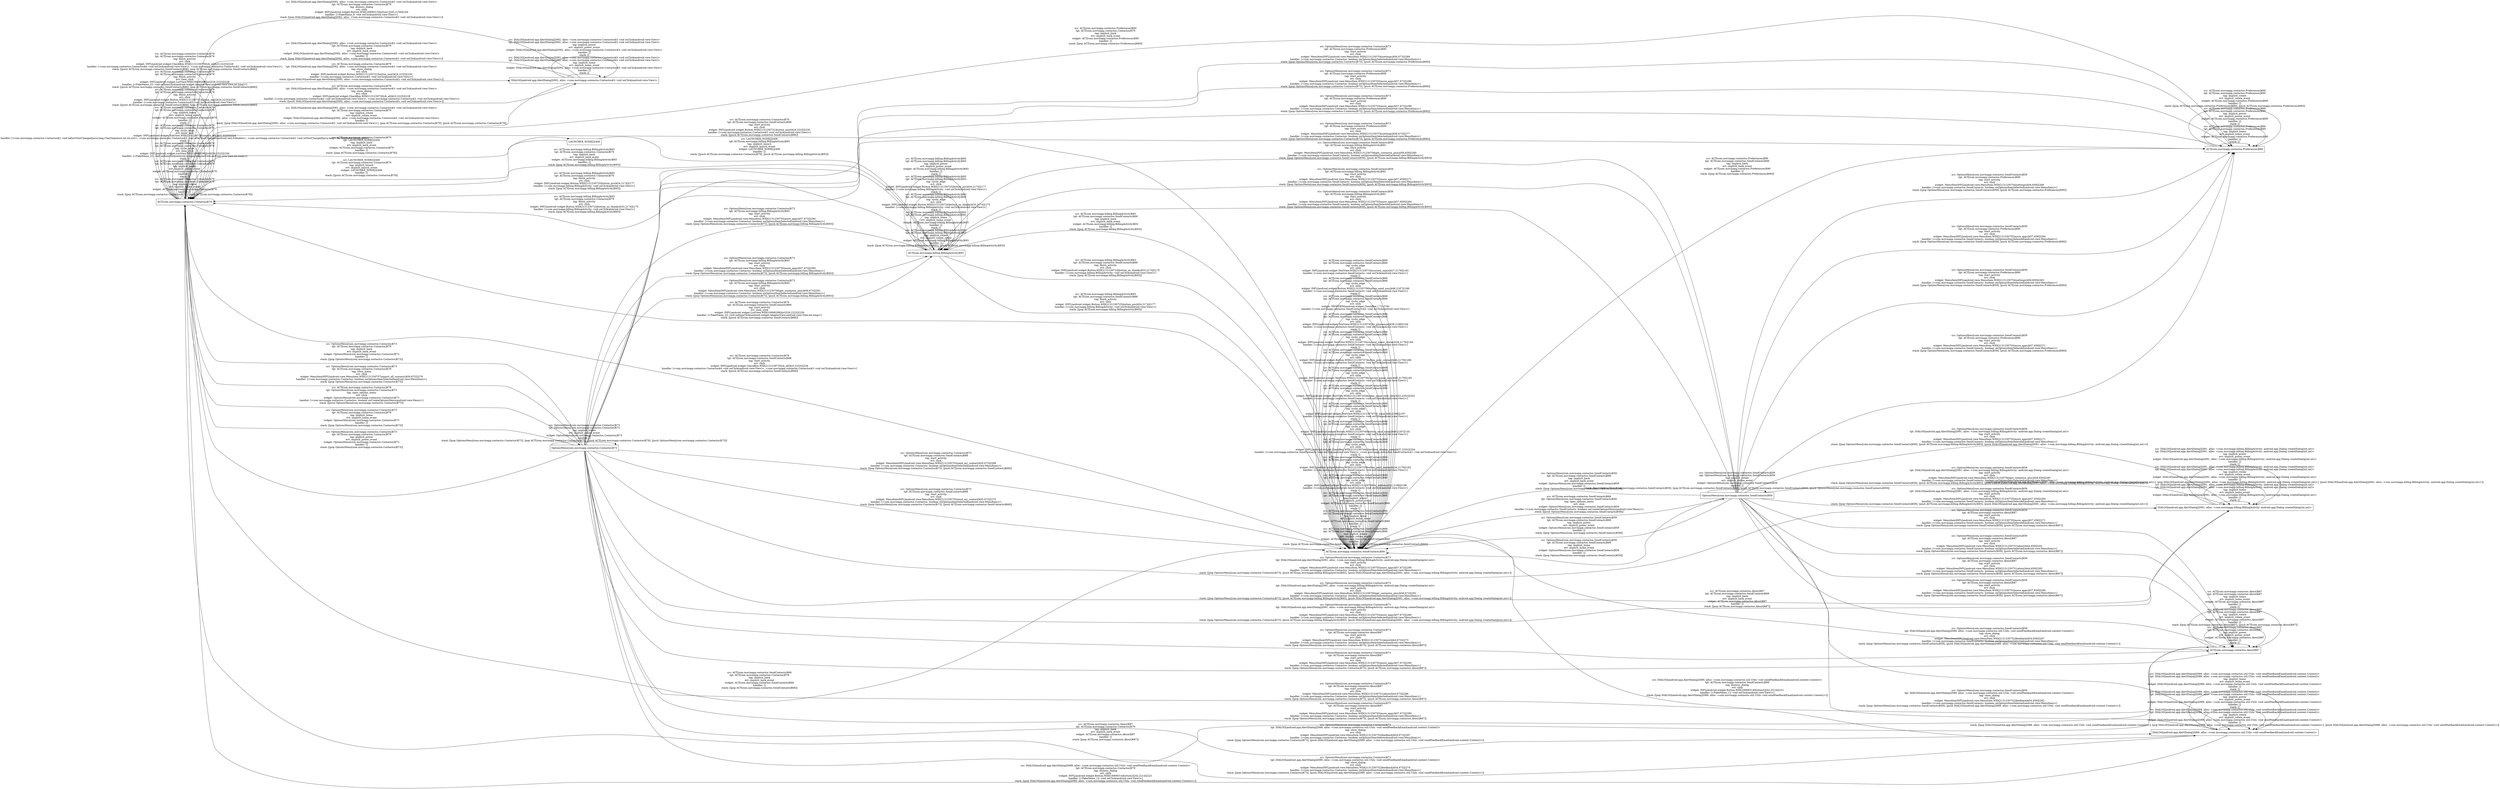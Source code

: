 digraph G {
 rankdir=LR;
 node[shape=box];
 n2 [label="ACT[com.movinapp.contactos.Contactos]679"];
 n4 [label="ACT[com.movinapp.contactos.Preferences]690"];
 n6 [label="DIALOG[android.app.AlertDialog]2092, alloc: <com.movinapp.contactos.Contactos$3: void onClick(android.view.View)>"];
 n7 [label="DIALOG[android.app.AlertDialog]2091, alloc: <com.movinapp.billing.BillingActivity: android.app.Dialog createDialog(int,int)>"];
 n11 [label="LAUNCHER_NODE[]2406"];
 n3 [label="ACT[com.movinapp.contactos.About]687"];
 n9 [label="OptionsMenu[com.movinapp.contactos.SendContacts]659"];
 n10 [label="OptionsMenu[com.movinapp.contactos.Contactos]673"];
 n8 [label="DIALOG[android.app.AlertDialog]2089, alloc: <com.movinapp.contactos.util.Utils: void sendFeedbackEmail(android.content.Context)>"];
 n1 [label="ACT[com.movinapp.contactos.SendContacts]666"];
 n5 [label="ACT[com.movinapp.billing.BillingActivity]693"];
 n2 -> n2 [label="src: ACT[com.movinapp.contactos.Contactos]679\ntgt: ACT[com.movinapp.contactos.Contactos]679\ntag: implicit_rotate\nevt: implicit_rotate_event\nwidget: ACT[com.movinapp.contactos.Contactos]679\nhandler: []\nstack: [[pop ACT[com.movinapp.contactos.Contactos]679], [push ACT[com.movinapp.contactos.Contactos]679]]\n"];
 n2 -> n1 [label="src: ACT[com.movinapp.contactos.Contactos]679\ntgt: ACT[com.movinapp.contactos.SendContacts]666\ntag: start_activity\nevt: click\nwidget: INFL[android.widget.Button,WID[2131230731|button_next]424,2225]2230\nhandler: [<com.movinapp.contactos.Contactos$3: void onClick(android.view.View)>]\nstack: [[push ACT[com.movinapp.contactos.SendContacts]666]]\n"];
 n2 -> n1 [label="src: ACT[com.movinapp.contactos.Contactos]679\ntgt: ACT[com.movinapp.contactos.SendContacts]666\ntag: start_activity\nevt: item_click\nwidget: INFL[android.widget.ListView,WID[16908298|list]226,2223]2226\nhandler: [<FakeName_22: void onItemClick(android.widget.AdapterView,android.view.View,int,long)>]\nstack: [[push ACT[com.movinapp.contactos.SendContacts]666]]\n"];
 n2 -> n1 [label="src: ACT[com.movinapp.contactos.Contactos]679\ntgt: ACT[com.movinapp.contactos.SendContacts]666\ntag: start_activity\nevt: click\nwidget: INFL[android.widget.CheckBox,WID[2131230730|cb_all]423,2225]2228\nhandler: [<com.movinapp.contactos.Contactos$4: void onClick(android.view.View)>, <com.movinapp.contactos.Contactos$3: void onClick(android.view.View)>]\nstack: [[push ACT[com.movinapp.contactos.SendContacts]666]]\n"];
 n2 -> n11 [label="src: ACT[com.movinapp.contactos.Contactos]679\ntgt: LAUNCHER_NODE[]2406\ntag: implicit_back\nevt: implicit_back_event\nwidget: ACT[com.movinapp.contactos.Contactos]679\nhandler: []\nstack: [[pop ACT[com.movinapp.contactos.Contactos]679]]\n"];
 n2 -> n6 [label="src: ACT[com.movinapp.contactos.Contactos]679\ntgt: DIALOG[android.app.AlertDialog]2092, alloc: <com.movinapp.contactos.Contactos$3: void onClick(android.view.View)>\ntag: show_dialog\nevt: click\nwidget: INFL[android.widget.Button,WID[2131230731|button_next]424,2225]2230\nhandler: [<com.movinapp.contactos.Contactos$3: void onClick(android.view.View)>]\nstack: [[push DIALOG[android.app.AlertDialog]2092, alloc: <com.movinapp.contactos.Contactos$3: void onClick(android.view.View)>]]\n"];
 n2 -> n6 [label="src: ACT[com.movinapp.contactos.Contactos]679\ntgt: DIALOG[android.app.AlertDialog]2092, alloc: <com.movinapp.contactos.Contactos$3: void onClick(android.view.View)>\ntag: show_dialog\nevt: click\nwidget: INFL[android.widget.CheckBox,WID[2131230730|cb_all]423,2225]2228\nhandler: [<com.movinapp.contactos.Contactos$4: void onClick(android.view.View)>, <com.movinapp.contactos.Contactos$3: void onClick(android.view.View)>]\nstack: [[push DIALOG[android.app.AlertDialog]2092, alloc: <com.movinapp.contactos.Contactos$3: void onClick(android.view.View)>]]\n"];
 n2 -> n2 [label="src: ACT[com.movinapp.contactos.Contactos]679\ntgt: ACT[com.movinapp.contactos.Contactos]679\ntag: implicit_power\nevt: implicit_power_event\nwidget: ACT[com.movinapp.contactos.Contactos]679\nhandler: []\nstack: []\n"];
 n2 -> n10 [label="src: ACT[com.movinapp.contactos.Contactos]679\ntgt: OptionsMenu[com.movinapp.contactos.Contactos]673\ntag: open_options_menu\nevt: click\nwidget: OptionsMenu[com.movinapp.contactos.Contactos]673\nhandler: [<com.movinapp.contactos.Contactos: boolean onCreateOptionsMenu(android.view.Menu)>]\nstack: [[push OptionsMenu[com.movinapp.contactos.Contactos]673]]\n"];
 n2 -> n2 [label="src: ACT[com.movinapp.contactos.Contactos]679\ntgt: ACT[com.movinapp.contactos.Contactos]679\ntag: cyclic_edge\nevt: item_click\nwidget: INFL[android.widget.ListView,WID[16908298|list]226,2223]2226\nhandler: [<FakeName_22: void onItemClick(android.widget.AdapterView,android.view.View,int,long)>]\nstack: []\n"];
 n2 -> n2 [label="src: ACT[com.movinapp.contactos.Contactos]679\ntgt: ACT[com.movinapp.contactos.Contactos]679\ntag: cyclic_edge\nevt: enter_text\nwidget: INFL[android.widget.EditText,WID[2131230728|search_box]421,2223]2224\nhandler: [<com.movinapp.contactos.Contactos$2: void beforeTextChanged(java.lang.CharSequence,int,int,int)>, <com.movinapp.contactos.Contactos$2: void afterTextChanged(android.text.Editable)>, <com.movinapp.contactos.Contactos$2: void onTextChanged(java.lang.CharSequence,int,int,int)>]\nstack: []\n"];
 n2 -> n2 [label="src: ACT[com.movinapp.contactos.Contactos]679\ntgt: ACT[com.movinapp.contactos.Contactos]679\ntag: implicit_home\nevt: implicit_home_event\nwidget: ACT[com.movinapp.contactos.Contactos]679\nhandler: []\nstack: []\n"];
 n2 -> n2 [label="src: ACT[com.movinapp.contactos.Contactos]679\ntgt: ACT[com.movinapp.contactos.Contactos]679\ntag: finish_activity\nevt: click\nwidget: INFL[android.widget.Button,WID[2131230731|button_next]424,2225]2230\nhandler: [<com.movinapp.contactos.Contactos$3: void onClick(android.view.View)>]\nstack: [[push ACT[com.movinapp.contactos.SendContacts]666], [pop ACT[com.movinapp.contactos.SendContacts]666]]\n"];
 n2 -> n2 [label="src: ACT[com.movinapp.contactos.Contactos]679\ntgt: ACT[com.movinapp.contactos.Contactos]679\ntag: finish_activity\nevt: item_click\nwidget: INFL[android.widget.ListView,WID[16908298|list]226,2223]2226\nhandler: [<FakeName_22: void onItemClick(android.widget.AdapterView,android.view.View,int,long)>]\nstack: [[push ACT[com.movinapp.contactos.SendContacts]666], [pop ACT[com.movinapp.contactos.SendContacts]666]]\n"];
 n2 -> n2 [label="src: ACT[com.movinapp.contactos.Contactos]679\ntgt: ACT[com.movinapp.contactos.Contactos]679\ntag: finish_activity\nevt: click\nwidget: INFL[android.widget.CheckBox,WID[2131230730|cb_all]423,2225]2228\nhandler: [<com.movinapp.contactos.Contactos$4: void onClick(android.view.View)>, <com.movinapp.contactos.Contactos$3: void onClick(android.view.View)>]\nstack: [[push ACT[com.movinapp.contactos.SendContacts]666], [pop ACT[com.movinapp.contactos.SendContacts]666]]\n"];
 n4 -> n4 [label="src: ACT[com.movinapp.contactos.Preferences]690\ntgt: ACT[com.movinapp.contactos.Preferences]690\ntag: implicit_home\nevt: implicit_home_event\nwidget: ACT[com.movinapp.contactos.Preferences]690\nhandler: []\nstack: []\n"];
 n4 -> n1 [label="src: ACT[com.movinapp.contactos.Preferences]690\ntgt: ACT[com.movinapp.contactos.SendContacts]666\ntag: implicit_back\nevt: implicit_back_event\nwidget: ACT[com.movinapp.contactos.Preferences]690\nhandler: []\nstack: [[pop ACT[com.movinapp.contactos.Preferences]690]]\n"];
 n4 -> n2 [label="src: ACT[com.movinapp.contactos.Preferences]690\ntgt: ACT[com.movinapp.contactos.Contactos]679\ntag: implicit_back\nevt: implicit_back_event\nwidget: ACT[com.movinapp.contactos.Preferences]690\nhandler: []\nstack: [[pop ACT[com.movinapp.contactos.Preferences]690]]\n"];
 n4 -> n4 [label="src: ACT[com.movinapp.contactos.Preferences]690\ntgt: ACT[com.movinapp.contactos.Preferences]690\ntag: implicit_power\nevt: implicit_power_event\nwidget: ACT[com.movinapp.contactos.Preferences]690\nhandler: []\nstack: []\n"];
 n4 -> n4 [label="src: ACT[com.movinapp.contactos.Preferences]690\ntgt: ACT[com.movinapp.contactos.Preferences]690\ntag: implicit_rotate\nevt: implicit_rotate_event\nwidget: ACT[com.movinapp.contactos.Preferences]690\nhandler: []\nstack: [[pop ACT[com.movinapp.contactos.Preferences]690], [push ACT[com.movinapp.contactos.Preferences]690]]\n"];
 n6 -> n6 [label="src: DIALOG[android.app.AlertDialog]2092, alloc: <com.movinapp.contactos.Contactos$3: void onClick(android.view.View)>\ntgt: DIALOG[android.app.AlertDialog]2092, alloc: <com.movinapp.contactos.Contactos$3: void onClick(android.view.View)>\ntag: implicit_home\nevt: implicit_home_event\nwidget: DIALOG[android.app.AlertDialog]2092, alloc: <com.movinapp.contactos.Contactos$3: void onClick(android.view.View)>\nhandler: []\nstack: []\n"];
 n6 -> n6 [label="src: DIALOG[android.app.AlertDialog]2092, alloc: <com.movinapp.contactos.Contactos$3: void onClick(android.view.View)>\ntgt: DIALOG[android.app.AlertDialog]2092, alloc: <com.movinapp.contactos.Contactos$3: void onClick(android.view.View)>\ntag: implicit_power\nevt: implicit_power_event\nwidget: DIALOG[android.app.AlertDialog]2092, alloc: <com.movinapp.contactos.Contactos$3: void onClick(android.view.View)>\nhandler: []\nstack: []\n"];
 n6 -> n2 [label="src: DIALOG[android.app.AlertDialog]2092, alloc: <com.movinapp.contactos.Contactos$3: void onClick(android.view.View)>\ntgt: ACT[com.movinapp.contactos.Contactos]679\ntag: implicit_rotate\nevt: implicit_rotate_event\nwidget: DIALOG[android.app.AlertDialog]2092, alloc: <com.movinapp.contactos.Contactos$3: void onClick(android.view.View)>\nhandler: []\nstack: [[pop DIALOG[android.app.AlertDialog]2092, alloc: <com.movinapp.contactos.Contactos$3: void onClick(android.view.View)>], [pop ACT[com.movinapp.contactos.Contactos]679], [push ACT[com.movinapp.contactos.Contactos]679]]\n"];
 n6 -> n2 [label="src: DIALOG[android.app.AlertDialog]2092, alloc: <com.movinapp.contactos.Contactos$3: void onClick(android.view.View)>\ntgt: ACT[com.movinapp.contactos.Contactos]679\ntag: dismiss_dialog\nevt: click\nwidget: INFL[android.widget.Button,WID[16908313|button1]245,2159]2164\nhandler: [<FakeName_8: void onClick(android.view.View)>]\nstack: [[pop DIALOG[android.app.AlertDialog]2092, alloc: <com.movinapp.contactos.Contactos$3: void onClick(android.view.View)>]]\n"];
 n6 -> n2 [label="src: DIALOG[android.app.AlertDialog]2092, alloc: <com.movinapp.contactos.Contactos$3: void onClick(android.view.View)>\ntgt: ACT[com.movinapp.contactos.Contactos]679\ntag: implicit_back\nevt: implicit_back_event\nwidget: DIALOG[android.app.AlertDialog]2092, alloc: <com.movinapp.contactos.Contactos$3: void onClick(android.view.View)>\nhandler: []\nstack: [[pop DIALOG[android.app.AlertDialog]2092, alloc: <com.movinapp.contactos.Contactos$3: void onClick(android.view.View)>]]\n"];
 n7 -> n7 [label="src: DIALOG[android.app.AlertDialog]2091, alloc: <com.movinapp.billing.BillingActivity: android.app.Dialog createDialog(int,int)>\ntgt: DIALOG[android.app.AlertDialog]2091, alloc: <com.movinapp.billing.BillingActivity: android.app.Dialog createDialog(int,int)>\ntag: implicit_home\nevt: implicit_home_event\nwidget: DIALOG[android.app.AlertDialog]2091, alloc: <com.movinapp.billing.BillingActivity: android.app.Dialog createDialog(int,int)>\nhandler: []\nstack: []\n"];
 n7 -> n7 [label="src: DIALOG[android.app.AlertDialog]2091, alloc: <com.movinapp.billing.BillingActivity: android.app.Dialog createDialog(int,int)>\ntgt: DIALOG[android.app.AlertDialog]2091, alloc: <com.movinapp.billing.BillingActivity: android.app.Dialog createDialog(int,int)>\ntag: implicit_rotate\nevt: implicit_rotate_event\nwidget: DIALOG[android.app.AlertDialog]2091, alloc: <com.movinapp.billing.BillingActivity: android.app.Dialog createDialog(int,int)>\nhandler: []\nstack: [[pop DIALOG[android.app.AlertDialog]2091, alloc: <com.movinapp.billing.BillingActivity: android.app.Dialog createDialog(int,int)>], [pop DIALOG[android.app.AlertDialog]2091, alloc: <com.movinapp.billing.BillingActivity: android.app.Dialog createDialog(int,int)>], [push DIALOG[android.app.AlertDialog]2091, alloc: <com.movinapp.billing.BillingActivity: android.app.Dialog createDialog(int,int)>]]\n"];
 n7 -> n7 [label="src: DIALOG[android.app.AlertDialog]2091, alloc: <com.movinapp.billing.BillingActivity: android.app.Dialog createDialog(int,int)>\ntgt: DIALOG[android.app.AlertDialog]2091, alloc: <com.movinapp.billing.BillingActivity: android.app.Dialog createDialog(int,int)>\ntag: implicit_power\nevt: implicit_power_event\nwidget: DIALOG[android.app.AlertDialog]2091, alloc: <com.movinapp.billing.BillingActivity: android.app.Dialog createDialog(int,int)>\nhandler: []\nstack: []\n"];
 n11 -> n2 [label="src: LAUNCHER_NODE[]2406\ntgt: ACT[com.movinapp.contactos.Contactos]679\ntag: implicit_launch\nevt: implicit_launch_event\nwidget: LAUNCHER_NODE[]2406\nhandler: []\nstack: [[push ACT[com.movinapp.contactos.Contactos]679]]\n"];
 n11 -> n5 [label="src: LAUNCHER_NODE[]2406\ntgt: ACT[com.movinapp.billing.BillingActivity]693\ntag: implicit_launch\nevt: implicit_launch_event\nwidget: LAUNCHER_NODE[]2406\nhandler: []\nstack: [[push ACT[com.movinapp.contactos.Contactos]679], [push ACT[com.movinapp.billing.BillingActivity]693]]\n"];
 n3 -> n3 [label="src: ACT[com.movinapp.contactos.About]687\ntgt: ACT[com.movinapp.contactos.About]687\ntag: implicit_power\nevt: implicit_power_event\nwidget: ACT[com.movinapp.contactos.About]687\nhandler: []\nstack: []\n"];
 n3 -> n3 [label="src: ACT[com.movinapp.contactos.About]687\ntgt: ACT[com.movinapp.contactos.About]687\ntag: implicit_rotate\nevt: implicit_rotate_event\nwidget: ACT[com.movinapp.contactos.About]687\nhandler: []\nstack: [[pop ACT[com.movinapp.contactos.About]687], [push ACT[com.movinapp.contactos.About]687]]\n"];
 n3 -> n1 [label="src: ACT[com.movinapp.contactos.About]687\ntgt: ACT[com.movinapp.contactos.SendContacts]666\ntag: implicit_back\nevt: implicit_back_event\nwidget: ACT[com.movinapp.contactos.About]687\nhandler: []\nstack: [[pop ACT[com.movinapp.contactos.About]687]]\n"];
 n3 -> n2 [label="src: ACT[com.movinapp.contactos.About]687\ntgt: ACT[com.movinapp.contactos.Contactos]679\ntag: implicit_back\nevt: implicit_back_event\nwidget: ACT[com.movinapp.contactos.About]687\nhandler: []\nstack: [[pop ACT[com.movinapp.contactos.About]687]]\n"];
 n3 -> n3 [label="src: ACT[com.movinapp.contactos.About]687\ntgt: ACT[com.movinapp.contactos.About]687\ntag: implicit_home\nevt: implicit_home_event\nwidget: ACT[com.movinapp.contactos.About]687\nhandler: []\nstack: []\n"];
 n9 -> n1 [label="src: OptionsMenu[com.movinapp.contactos.SendContacts]659\ntgt: ACT[com.movinapp.contactos.SendContacts]666\ntag: implicit_power\nevt: implicit_power_event\nwidget: OptionsMenu[com.movinapp.contactos.SendContacts]659\nhandler: []\nstack: [[pop OptionsMenu[com.movinapp.contactos.SendContacts]659]]\n"];
 n9 -> n3 [label="src: OptionsMenu[com.movinapp.contactos.SendContacts]659\ntgt: ACT[com.movinapp.contactos.About]687\ntag: start_activity\nevt: click\nwidget: MenuItemINFL[android.view.MenuItem,WID[2131230751|about]444,659]2281\nhandler: [<com.movinapp.contactos.SendContacts: boolean onOptionsItemSelected(android.view.MenuItem)>]\nstack: [[pop OptionsMenu[com.movinapp.contactos.SendContacts]659], [push ACT[com.movinapp.contactos.About]687]]\n"];
 n9 -> n3 [label="src: OptionsMenu[com.movinapp.contactos.SendContacts]659\ntgt: ACT[com.movinapp.contactos.About]687\ntag: start_activity\nevt: click\nwidget: MenuItemINFL[android.view.MenuItem,WID[2131230751|about]444,659]2265\nhandler: [<com.movinapp.contactos.SendContacts: boolean onOptionsItemSelected(android.view.MenuItem)>]\nstack: [[pop OptionsMenu[com.movinapp.contactos.SendContacts]659], [push ACT[com.movinapp.contactos.About]687]]\n"];
 n9 -> n3 [label="src: OptionsMenu[com.movinapp.contactos.SendContacts]659\ntgt: ACT[com.movinapp.contactos.About]687\ntag: start_activity\nevt: click\nwidget: MenuItemINFL[android.view.MenuItem,WID[2131230755|more_apps]457,659]2284\nhandler: [<com.movinapp.contactos.SendContacts: boolean onOptionsItemSelected(android.view.MenuItem)>]\nstack: [[pop OptionsMenu[com.movinapp.contactos.SendContacts]659], [push ACT[com.movinapp.contactos.About]687]]\n"];
 n9 -> n3 [label="src: OptionsMenu[com.movinapp.contactos.SendContacts]659\ntgt: ACT[com.movinapp.contactos.About]687\ntag: start_activity\nevt: click\nwidget: MenuItemINFL[android.view.MenuItem,WID[2131230755|more_apps]457,659]2271\nhandler: [<com.movinapp.contactos.SendContacts: boolean onOptionsItemSelected(android.view.MenuItem)>]\nstack: [[pop OptionsMenu[com.movinapp.contactos.SendContacts]659], [push ACT[com.movinapp.contactos.About]687]]\n"];
 n9 -> n1 [label="src: OptionsMenu[com.movinapp.contactos.SendContacts]659\ntgt: ACT[com.movinapp.contactos.SendContacts]666\ntag: implicit_home\nevt: implicit_home_event\nwidget: OptionsMenu[com.movinapp.contactos.SendContacts]659\nhandler: []\nstack: [[pop OptionsMenu[com.movinapp.contactos.SendContacts]659]]\n"];
 n9 -> n5 [label="src: OptionsMenu[com.movinapp.contactos.SendContacts]659\ntgt: ACT[com.movinapp.billing.BillingActivity]693\ntag: start_activity\nevt: click\nwidget: MenuItemINFL[android.view.MenuItem,WID[2131230756|get_contactos_plus]458,659]2285\nhandler: [<com.movinapp.contactos.SendContacts: boolean onOptionsItemSelected(android.view.MenuItem)>]\nstack: [[pop OptionsMenu[com.movinapp.contactos.SendContacts]659], [push ACT[com.movinapp.billing.BillingActivity]693]]\n"];
 n9 -> n5 [label="src: OptionsMenu[com.movinapp.contactos.SendContacts]659\ntgt: ACT[com.movinapp.billing.BillingActivity]693\ntag: start_activity\nevt: click\nwidget: MenuItemINFL[android.view.MenuItem,WID[2131230755|more_apps]457,659]2271\nhandler: [<com.movinapp.contactos.SendContacts: boolean onOptionsItemSelected(android.view.MenuItem)>]\nstack: [[pop OptionsMenu[com.movinapp.contactos.SendContacts]659], [push ACT[com.movinapp.billing.BillingActivity]693]]\n"];
 n9 -> n5 [label="src: OptionsMenu[com.movinapp.contactos.SendContacts]659\ntgt: ACT[com.movinapp.billing.BillingActivity]693\ntag: start_activity\nevt: click\nwidget: MenuItemINFL[android.view.MenuItem,WID[2131230755|more_apps]457,659]2284\nhandler: [<com.movinapp.contactos.SendContacts: boolean onOptionsItemSelected(android.view.MenuItem)>]\nstack: [[pop OptionsMenu[com.movinapp.contactos.SendContacts]659], [push ACT[com.movinapp.billing.BillingActivity]693]]\n"];
 n9 -> n1 [label="src: OptionsMenu[com.movinapp.contactos.SendContacts]659\ntgt: ACT[com.movinapp.contactos.SendContacts]666\ntag: implicit_back\nevt: implicit_back_event\nwidget: OptionsMenu[com.movinapp.contactos.SendContacts]659\nhandler: []\nstack: [[pop OptionsMenu[com.movinapp.contactos.SendContacts]659]]\n"];
 n9 -> n8 [label="src: OptionsMenu[com.movinapp.contactos.SendContacts]659\ntgt: DIALOG[android.app.AlertDialog]2089, alloc: <com.movinapp.contactos.util.Utils: void sendFeedbackEmail(android.content.Context)>\ntag: show_dialog\nevt: click\nwidget: MenuItemINFL[android.view.MenuItem,WID[2131230752|feedback]454,659]2282\nhandler: [<com.movinapp.contactos.SendContacts: boolean onOptionsItemSelected(android.view.MenuItem)>]\nstack: [[pop OptionsMenu[com.movinapp.contactos.SendContacts]659], [push DIALOG[android.app.AlertDialog]2089, alloc: <com.movinapp.contactos.util.Utils: void sendFeedbackEmail(android.content.Context)>]]\n"];
 n9 -> n8 [label="src: OptionsMenu[com.movinapp.contactos.SendContacts]659\ntgt: DIALOG[android.app.AlertDialog]2089, alloc: <com.movinapp.contactos.util.Utils: void sendFeedbackEmail(android.content.Context)>\ntag: show_dialog\nevt: click\nwidget: MenuItemINFL[android.view.MenuItem,WID[2131230752|feedback]454,659]2267\nhandler: [<com.movinapp.contactos.SendContacts: boolean onOptionsItemSelected(android.view.MenuItem)>]\nstack: [[pop OptionsMenu[com.movinapp.contactos.SendContacts]659], [push DIALOG[android.app.AlertDialog]2089, alloc: <com.movinapp.contactos.util.Utils: void sendFeedbackEmail(android.content.Context)>]]\n"];
 n9 -> n7 [label="src: OptionsMenu[com.movinapp.contactos.SendContacts]659\ntgt: DIALOG[android.app.AlertDialog]2091, alloc: <com.movinapp.billing.BillingActivity: android.app.Dialog createDialog(int,int)>\ntag: start_activity\nevt: click\nwidget: MenuItemINFL[android.view.MenuItem,WID[2131230756|get_contactos_plus]458,659]2285\nhandler: [<com.movinapp.contactos.SendContacts: boolean onOptionsItemSelected(android.view.MenuItem)>]\nstack: [[pop OptionsMenu[com.movinapp.contactos.SendContacts]659], [push ACT[com.movinapp.billing.BillingActivity]693], [push DIALOG[android.app.AlertDialog]2091, alloc: <com.movinapp.billing.BillingActivity: android.app.Dialog createDialog(int,int)>]]\n"];
 n9 -> n7 [label="src: OptionsMenu[com.movinapp.contactos.SendContacts]659\ntgt: DIALOG[android.app.AlertDialog]2091, alloc: <com.movinapp.billing.BillingActivity: android.app.Dialog createDialog(int,int)>\ntag: start_activity\nevt: click\nwidget: MenuItemINFL[android.view.MenuItem,WID[2131230755|more_apps]457,659]2284\nhandler: [<com.movinapp.contactos.SendContacts: boolean onOptionsItemSelected(android.view.MenuItem)>]\nstack: [[pop OptionsMenu[com.movinapp.contactos.SendContacts]659], [push ACT[com.movinapp.billing.BillingActivity]693], [push DIALOG[android.app.AlertDialog]2091, alloc: <com.movinapp.billing.BillingActivity: android.app.Dialog createDialog(int,int)>]]\n"];
 n9 -> n7 [label="src: OptionsMenu[com.movinapp.contactos.SendContacts]659\ntgt: DIALOG[android.app.AlertDialog]2091, alloc: <com.movinapp.billing.BillingActivity: android.app.Dialog createDialog(int,int)>\ntag: start_activity\nevt: click\nwidget: MenuItemINFL[android.view.MenuItem,WID[2131230755|more_apps]457,659]2271\nhandler: [<com.movinapp.contactos.SendContacts: boolean onOptionsItemSelected(android.view.MenuItem)>]\nstack: [[pop OptionsMenu[com.movinapp.contactos.SendContacts]659], [push ACT[com.movinapp.billing.BillingActivity]693], [push DIALOG[android.app.AlertDialog]2091, alloc: <com.movinapp.billing.BillingActivity: android.app.Dialog createDialog(int,int)>]]\n"];
 n9 -> n4 [label="src: OptionsMenu[com.movinapp.contactos.SendContacts]659\ntgt: ACT[com.movinapp.contactos.Preferences]690\ntag: start_activity\nevt: click\nwidget: MenuItemINFL[android.view.MenuItem,WID[2131230754|settings]456,659]2269\nhandler: [<com.movinapp.contactos.SendContacts: boolean onOptionsItemSelected(android.view.MenuItem)>]\nstack: [[pop OptionsMenu[com.movinapp.contactos.SendContacts]659], [push ACT[com.movinapp.contactos.Preferences]690]]\n"];
 n9 -> n4 [label="src: OptionsMenu[com.movinapp.contactos.SendContacts]659\ntgt: ACT[com.movinapp.contactos.Preferences]690\ntag: start_activity\nevt: click\nwidget: MenuItemINFL[android.view.MenuItem,WID[2131230755|more_apps]457,659]2284\nhandler: [<com.movinapp.contactos.SendContacts: boolean onOptionsItemSelected(android.view.MenuItem)>]\nstack: [[pop OptionsMenu[com.movinapp.contactos.SendContacts]659], [push ACT[com.movinapp.contactos.Preferences]690]]\n"];
 n9 -> n4 [label="src: OptionsMenu[com.movinapp.contactos.SendContacts]659\ntgt: ACT[com.movinapp.contactos.Preferences]690\ntag: start_activity\nevt: click\nwidget: MenuItemINFL[android.view.MenuItem,WID[2131230754|settings]456,659]2283\nhandler: [<com.movinapp.contactos.SendContacts: boolean onOptionsItemSelected(android.view.MenuItem)>]\nstack: [[pop OptionsMenu[com.movinapp.contactos.SendContacts]659], [push ACT[com.movinapp.contactos.Preferences]690]]\n"];
 n9 -> n4 [label="src: OptionsMenu[com.movinapp.contactos.SendContacts]659\ntgt: ACT[com.movinapp.contactos.Preferences]690\ntag: start_activity\nevt: click\nwidget: MenuItemINFL[android.view.MenuItem,WID[2131230755|more_apps]457,659]2271\nhandler: [<com.movinapp.contactos.SendContacts: boolean onOptionsItemSelected(android.view.MenuItem)>]\nstack: [[pop OptionsMenu[com.movinapp.contactos.SendContacts]659], [push ACT[com.movinapp.contactos.Preferences]690]]\n"];
 n9 -> n9 [label="src: OptionsMenu[com.movinapp.contactos.SendContacts]659\ntgt: OptionsMenu[com.movinapp.contactos.SendContacts]659\ntag: implicit_rotate\nevt: implicit_rotate_event\nwidget: OptionsMenu[com.movinapp.contactos.SendContacts]659\nhandler: []\nstack: [[pop OptionsMenu[com.movinapp.contactos.SendContacts]659], [pop ACT[com.movinapp.contactos.SendContacts]666], [push ACT[com.movinapp.contactos.SendContacts]666], [push OptionsMenu[com.movinapp.contactos.SendContacts]659]]\n"];
 n10 -> n3 [label="src: OptionsMenu[com.movinapp.contactos.Contactos]673\ntgt: ACT[com.movinapp.contactos.About]687\ntag: start_activity\nevt: click\nwidget: MenuItemINFL[android.view.MenuItem,WID[2131230755|more_apps]457,673]2290\nhandler: [<com.movinapp.contactos.Contactos: boolean onOptionsItemSelected(android.view.MenuItem)>]\nstack: [[pop OptionsMenu[com.movinapp.contactos.Contactos]673], [push ACT[com.movinapp.contactos.About]687]]\n"];
 n10 -> n3 [label="src: OptionsMenu[com.movinapp.contactos.Contactos]673\ntgt: ACT[com.movinapp.contactos.About]687\ntag: start_activity\nevt: click\nwidget: MenuItemINFL[android.view.MenuItem,WID[2131230751|about]444,673]2286\nhandler: [<com.movinapp.contactos.Contactos: boolean onOptionsItemSelected(android.view.MenuItem)>]\nstack: [[pop OptionsMenu[com.movinapp.contactos.Contactos]673], [push ACT[com.movinapp.contactos.About]687]]\n"];
 n10 -> n3 [label="src: OptionsMenu[com.movinapp.contactos.Contactos]673\ntgt: ACT[com.movinapp.contactos.About]687\ntag: start_activity\nevt: click\nwidget: MenuItemINFL[android.view.MenuItem,WID[2131230755|more_apps]457,673]2280\nhandler: [<com.movinapp.contactos.Contactos: boolean onOptionsItemSelected(android.view.MenuItem)>]\nstack: [[pop OptionsMenu[com.movinapp.contactos.Contactos]673], [push ACT[com.movinapp.contactos.About]687]]\n"];
 n10 -> n3 [label="src: OptionsMenu[com.movinapp.contactos.Contactos]673\ntgt: ACT[com.movinapp.contactos.About]687\ntag: start_activity\nevt: click\nwidget: MenuItemINFL[android.view.MenuItem,WID[2131230751|about]444,673]2273\nhandler: [<com.movinapp.contactos.Contactos: boolean onOptionsItemSelected(android.view.MenuItem)>]\nstack: [[pop OptionsMenu[com.movinapp.contactos.Contactos]673], [push ACT[com.movinapp.contactos.About]687]]\n"];
 n10 -> n1 [label="src: OptionsMenu[com.movinapp.contactos.Contactos]673\ntgt: ACT[com.movinapp.contactos.SendContacts]666\ntag: start_activity\nevt: click\nwidget: MenuItemINFL[android.view.MenuItem,WID[2131230753|send_my_contact]455,673]2275\nhandler: [<com.movinapp.contactos.Contactos: boolean onOptionsItemSelected(android.view.MenuItem)>]\nstack: [[pop OptionsMenu[com.movinapp.contactos.Contactos]673], [push ACT[com.movinapp.contactos.SendContacts]666]]\n"];
 n10 -> n1 [label="src: OptionsMenu[com.movinapp.contactos.Contactos]673\ntgt: ACT[com.movinapp.contactos.SendContacts]666\ntag: start_activity\nevt: click\nwidget: MenuItemINFL[android.view.MenuItem,WID[2131230753|send_my_contact]455,673]2288\nhandler: [<com.movinapp.contactos.Contactos: boolean onOptionsItemSelected(android.view.MenuItem)>]\nstack: [[pop OptionsMenu[com.movinapp.contactos.Contactos]673], [push ACT[com.movinapp.contactos.SendContacts]666]]\n"];
 n10 -> n2 [label="src: OptionsMenu[com.movinapp.contactos.Contactos]673\ntgt: ACT[com.movinapp.contactos.Contactos]679\ntag: implicit_home\nevt: implicit_home_event\nwidget: OptionsMenu[com.movinapp.contactos.Contactos]673\nhandler: []\nstack: [[pop OptionsMenu[com.movinapp.contactos.Contactos]673]]\n"];
 n10 -> n4 [label="src: OptionsMenu[com.movinapp.contactos.Contactos]673\ntgt: ACT[com.movinapp.contactos.Preferences]690\ntag: start_activity\nevt: click\nwidget: MenuItemINFL[android.view.MenuItem,WID[2131230754|settings]456,673]2289\nhandler: [<com.movinapp.contactos.Contactos: boolean onOptionsItemSelected(android.view.MenuItem)>]\nstack: [[pop OptionsMenu[com.movinapp.contactos.Contactos]673], [push ACT[com.movinapp.contactos.Preferences]690]]\n"];
 n10 -> n4 [label="src: OptionsMenu[com.movinapp.contactos.Contactos]673\ntgt: ACT[com.movinapp.contactos.Preferences]690\ntag: start_activity\nevt: click\nwidget: MenuItemINFL[android.view.MenuItem,WID[2131230755|more_apps]457,673]2280\nhandler: [<com.movinapp.contactos.Contactos: boolean onOptionsItemSelected(android.view.MenuItem)>]\nstack: [[pop OptionsMenu[com.movinapp.contactos.Contactos]673], [push ACT[com.movinapp.contactos.Preferences]690]]\n"];
 n10 -> n4 [label="src: OptionsMenu[com.movinapp.contactos.Contactos]673\ntgt: ACT[com.movinapp.contactos.Preferences]690\ntag: start_activity\nevt: click\nwidget: MenuItemINFL[android.view.MenuItem,WID[2131230755|more_apps]457,673]2290\nhandler: [<com.movinapp.contactos.Contactos: boolean onOptionsItemSelected(android.view.MenuItem)>]\nstack: [[pop OptionsMenu[com.movinapp.contactos.Contactos]673], [push ACT[com.movinapp.contactos.Preferences]690]]\n"];
 n10 -> n4 [label="src: OptionsMenu[com.movinapp.contactos.Contactos]673\ntgt: ACT[com.movinapp.contactos.Preferences]690\ntag: start_activity\nevt: click\nwidget: MenuItemINFL[android.view.MenuItem,WID[2131230754|settings]456,673]2277\nhandler: [<com.movinapp.contactos.Contactos: boolean onOptionsItemSelected(android.view.MenuItem)>]\nstack: [[pop OptionsMenu[com.movinapp.contactos.Contactos]673], [push ACT[com.movinapp.contactos.Preferences]690]]\n"];
 n10 -> n8 [label="src: OptionsMenu[com.movinapp.contactos.Contactos]673\ntgt: DIALOG[android.app.AlertDialog]2089, alloc: <com.movinapp.contactos.util.Utils: void sendFeedbackEmail(android.content.Context)>\ntag: show_dialog\nevt: click\nwidget: MenuItemINFL[android.view.MenuItem,WID[2131230752|feedback]454,673]2287\nhandler: [<com.movinapp.contactos.Contactos: boolean onOptionsItemSelected(android.view.MenuItem)>]\nstack: [[pop OptionsMenu[com.movinapp.contactos.Contactos]673], [push DIALOG[android.app.AlertDialog]2089, alloc: <com.movinapp.contactos.util.Utils: void sendFeedbackEmail(android.content.Context)>]]\n"];
 n10 -> n8 [label="src: OptionsMenu[com.movinapp.contactos.Contactos]673\ntgt: DIALOG[android.app.AlertDialog]2089, alloc: <com.movinapp.contactos.util.Utils: void sendFeedbackEmail(android.content.Context)>\ntag: show_dialog\nevt: click\nwidget: MenuItemINFL[android.view.MenuItem,WID[2131230752|feedback]454,673]2274\nhandler: [<com.movinapp.contactos.Contactos: boolean onOptionsItemSelected(android.view.MenuItem)>]\nstack: [[pop OptionsMenu[com.movinapp.contactos.Contactos]673], [push DIALOG[android.app.AlertDialog]2089, alloc: <com.movinapp.contactos.util.Utils: void sendFeedbackEmail(android.content.Context)>]]\n"];
 n10 -> n2 [label="src: OptionsMenu[com.movinapp.contactos.Contactos]673\ntgt: ACT[com.movinapp.contactos.Contactos]679\ntag: implicit_power\nevt: implicit_power_event\nwidget: OptionsMenu[com.movinapp.contactos.Contactos]673\nhandler: []\nstack: [[pop OptionsMenu[com.movinapp.contactos.Contactos]673]]\n"];
 n10 -> n5 [label="src: OptionsMenu[com.movinapp.contactos.Contactos]673\ntgt: ACT[com.movinapp.billing.BillingActivity]693\ntag: start_activity\nevt: click\nwidget: MenuItemINFL[android.view.MenuItem,WID[2131230755|more_apps]457,673]2280\nhandler: [<com.movinapp.contactos.Contactos: boolean onOptionsItemSelected(android.view.MenuItem)>]\nstack: [[pop OptionsMenu[com.movinapp.contactos.Contactos]673], [push ACT[com.movinapp.billing.BillingActivity]693]]\n"];
 n10 -> n5 [label="src: OptionsMenu[com.movinapp.contactos.Contactos]673\ntgt: ACT[com.movinapp.billing.BillingActivity]693\ntag: start_activity\nevt: click\nwidget: MenuItemINFL[android.view.MenuItem,WID[2131230756|get_contactos_plus]458,673]2291\nhandler: [<com.movinapp.contactos.Contactos: boolean onOptionsItemSelected(android.view.MenuItem)>]\nstack: [[pop OptionsMenu[com.movinapp.contactos.Contactos]673], [push ACT[com.movinapp.billing.BillingActivity]693]]\n"];
 n10 -> n5 [label="src: OptionsMenu[com.movinapp.contactos.Contactos]673\ntgt: ACT[com.movinapp.billing.BillingActivity]693\ntag: start_activity\nevt: click\nwidget: MenuItemINFL[android.view.MenuItem,WID[2131230755|more_apps]457,673]2290\nhandler: [<com.movinapp.contactos.Contactos: boolean onOptionsItemSelected(android.view.MenuItem)>]\nstack: [[pop OptionsMenu[com.movinapp.contactos.Contactos]673], [push ACT[com.movinapp.billing.BillingActivity]693]]\n"];
 n10 -> n10 [label="src: OptionsMenu[com.movinapp.contactos.Contactos]673\ntgt: OptionsMenu[com.movinapp.contactos.Contactos]673\ntag: implicit_rotate\nevt: implicit_rotate_event\nwidget: OptionsMenu[com.movinapp.contactos.Contactos]673\nhandler: []\nstack: [[pop OptionsMenu[com.movinapp.contactos.Contactos]673], [pop ACT[com.movinapp.contactos.Contactos]679], [push ACT[com.movinapp.contactos.Contactos]679], [push OptionsMenu[com.movinapp.contactos.Contactos]673]]\n"];
 n10 -> n2 [label="src: OptionsMenu[com.movinapp.contactos.Contactos]673\ntgt: ACT[com.movinapp.contactos.Contactos]679\ntag: implicit_back\nevt: implicit_back_event\nwidget: OptionsMenu[com.movinapp.contactos.Contactos]673\nhandler: []\nstack: [[pop OptionsMenu[com.movinapp.contactos.Contactos]673]]\n"];
 n10 -> n2 [label="src: OptionsMenu[com.movinapp.contactos.Contactos]673\ntgt: ACT[com.movinapp.contactos.Contactos]679\ntag: close_menu\nevt: click\nwidget: MenuItemINFL[android.view.MenuItem,WID[2131230757|export_all_contacts]459,673]2278\nhandler: [<com.movinapp.contactos.Contactos: boolean onOptionsItemSelected(android.view.MenuItem)>]\nstack: [[pop OptionsMenu[com.movinapp.contactos.Contactos]673]]\n"];
 n10 -> n7 [label="src: OptionsMenu[com.movinapp.contactos.Contactos]673\ntgt: DIALOG[android.app.AlertDialog]2091, alloc: <com.movinapp.billing.BillingActivity: android.app.Dialog createDialog(int,int)>\ntag: start_activity\nevt: click\nwidget: MenuItemINFL[android.view.MenuItem,WID[2131230755|more_apps]457,673]2280\nhandler: [<com.movinapp.contactos.Contactos: boolean onOptionsItemSelected(android.view.MenuItem)>]\nstack: [[pop OptionsMenu[com.movinapp.contactos.Contactos]673], [push ACT[com.movinapp.billing.BillingActivity]693], [push DIALOG[android.app.AlertDialog]2091, alloc: <com.movinapp.billing.BillingActivity: android.app.Dialog createDialog(int,int)>]]\n"];
 n10 -> n7 [label="src: OptionsMenu[com.movinapp.contactos.Contactos]673\ntgt: DIALOG[android.app.AlertDialog]2091, alloc: <com.movinapp.billing.BillingActivity: android.app.Dialog createDialog(int,int)>\ntag: start_activity\nevt: click\nwidget: MenuItemINFL[android.view.MenuItem,WID[2131230755|more_apps]457,673]2290\nhandler: [<com.movinapp.contactos.Contactos: boolean onOptionsItemSelected(android.view.MenuItem)>]\nstack: [[pop OptionsMenu[com.movinapp.contactos.Contactos]673], [push ACT[com.movinapp.billing.BillingActivity]693], [push DIALOG[android.app.AlertDialog]2091, alloc: <com.movinapp.billing.BillingActivity: android.app.Dialog createDialog(int,int)>]]\n"];
 n10 -> n7 [label="src: OptionsMenu[com.movinapp.contactos.Contactos]673\ntgt: DIALOG[android.app.AlertDialog]2091, alloc: <com.movinapp.billing.BillingActivity: android.app.Dialog createDialog(int,int)>\ntag: start_activity\nevt: click\nwidget: MenuItemINFL[android.view.MenuItem,WID[2131230756|get_contactos_plus]458,673]2291\nhandler: [<com.movinapp.contactos.Contactos: boolean onOptionsItemSelected(android.view.MenuItem)>]\nstack: [[pop OptionsMenu[com.movinapp.contactos.Contactos]673], [push ACT[com.movinapp.billing.BillingActivity]693], [push DIALOG[android.app.AlertDialog]2091, alloc: <com.movinapp.billing.BillingActivity: android.app.Dialog createDialog(int,int)>]]\n"];
 n8 -> n8 [label="src: DIALOG[android.app.AlertDialog]2089, alloc: <com.movinapp.contactos.util.Utils: void sendFeedbackEmail(android.content.Context)>\ntgt: DIALOG[android.app.AlertDialog]2089, alloc: <com.movinapp.contactos.util.Utils: void sendFeedbackEmail(android.content.Context)>\ntag: implicit_rotate\nevt: implicit_rotate_event\nwidget: DIALOG[android.app.AlertDialog]2089, alloc: <com.movinapp.contactos.util.Utils: void sendFeedbackEmail(android.content.Context)>\nhandler: []\nstack: [[pop DIALOG[android.app.AlertDialog]2089, alloc: <com.movinapp.contactos.util.Utils: void sendFeedbackEmail(android.content.Context)>], [pop DIALOG[android.app.AlertDialog]2089, alloc: <com.movinapp.contactos.util.Utils: void sendFeedbackEmail(android.content.Context)>], [push DIALOG[android.app.AlertDialog]2089, alloc: <com.movinapp.contactos.util.Utils: void sendFeedbackEmail(android.content.Context)>]]\n"];
 n8 -> n8 [label="src: DIALOG[android.app.AlertDialog]2089, alloc: <com.movinapp.contactos.util.Utils: void sendFeedbackEmail(android.content.Context)>\ntgt: DIALOG[android.app.AlertDialog]2089, alloc: <com.movinapp.contactos.util.Utils: void sendFeedbackEmail(android.content.Context)>\ntag: implicit_power\nevt: implicit_power_event\nwidget: DIALOG[android.app.AlertDialog]2089, alloc: <com.movinapp.contactos.util.Utils: void sendFeedbackEmail(android.content.Context)>\nhandler: []\nstack: []\n"];
 n8 -> n1 [label="src: DIALOG[android.app.AlertDialog]2089, alloc: <com.movinapp.contactos.util.Utils: void sendFeedbackEmail(android.content.Context)>\ntgt: ACT[com.movinapp.contactos.SendContacts]666\ntag: dismiss_dialog\nevt: click\nwidget: INFL[android.widget.Button,WID[16908314|button2]242,2214]2221\nhandler: [<FakeName_12: void onClick(android.view.View)>]\nstack: [[pop DIALOG[android.app.AlertDialog]2089, alloc: <com.movinapp.contactos.util.Utils: void sendFeedbackEmail(android.content.Context)>]]\n"];
 n8 -> n2 [label="src: DIALOG[android.app.AlertDialog]2089, alloc: <com.movinapp.contactos.util.Utils: void sendFeedbackEmail(android.content.Context)>\ntgt: ACT[com.movinapp.contactos.Contactos]679\ntag: dismiss_dialog\nevt: click\nwidget: INFL[android.widget.Button,WID[16908314|button2]242,2214]2221\nhandler: [<FakeName_12: void onClick(android.view.View)>]\nstack: [[pop DIALOG[android.app.AlertDialog]2089, alloc: <com.movinapp.contactos.util.Utils: void sendFeedbackEmail(android.content.Context)>]]\n"];
 n8 -> n8 [label="src: DIALOG[android.app.AlertDialog]2089, alloc: <com.movinapp.contactos.util.Utils: void sendFeedbackEmail(android.content.Context)>\ntgt: DIALOG[android.app.AlertDialog]2089, alloc: <com.movinapp.contactos.util.Utils: void sendFeedbackEmail(android.content.Context)>\ntag: implicit_home\nevt: implicit_home_event\nwidget: DIALOG[android.app.AlertDialog]2089, alloc: <com.movinapp.contactos.util.Utils: void sendFeedbackEmail(android.content.Context)>\nhandler: []\nstack: []\n"];
 n1 -> n1 [label="src: ACT[com.movinapp.contactos.SendContacts]666\ntgt: ACT[com.movinapp.contactos.SendContacts]666\ntag: implicit_rotate\nevt: implicit_rotate_event\nwidget: ACT[com.movinapp.contactos.SendContacts]666\nhandler: []\nstack: [[pop ACT[com.movinapp.contactos.SendContacts]666], [push ACT[com.movinapp.contactos.SendContacts]666]]\n"];
 n1 -> n1 [label="src: ACT[com.movinapp.contactos.SendContacts]666\ntgt: ACT[com.movinapp.contactos.SendContacts]666\ntag: implicit_home\nevt: implicit_home_event\nwidget: ACT[com.movinapp.contactos.SendContacts]666\nhandler: []\nstack: []\n"];
 n1 -> n1 [label="src: ACT[com.movinapp.contactos.SendContacts]666\ntgt: ACT[com.movinapp.contactos.SendContacts]666\ntag: implicit_power\nevt: implicit_power_event\nwidget: ACT[com.movinapp.contactos.SendContacts]666\nhandler: []\nstack: []\n"];
 n1 -> n9 [label="src: ACT[com.movinapp.contactos.SendContacts]666\ntgt: OptionsMenu[com.movinapp.contactos.SendContacts]659\ntag: open_options_menu\nevt: click\nwidget: OptionsMenu[com.movinapp.contactos.SendContacts]659\nhandler: [<com.movinapp.contactos.SendContacts: boolean onCreateOptionsMenu(android.view.Menu)>]\nstack: [[push OptionsMenu[com.movinapp.contactos.SendContacts]659]]\n"];
 n1 -> n2 [label="src: ACT[com.movinapp.contactos.SendContacts]666\ntgt: ACT[com.movinapp.contactos.Contactos]679\ntag: implicit_back\nevt: implicit_back_event\nwidget: ACT[com.movinapp.contactos.SendContacts]666\nhandler: []\nstack: [[pop ACT[com.movinapp.contactos.SendContacts]666]]\n"];
 n1 -> n1 [label="src: ACT[com.movinapp.contactos.SendContacts]666\ntgt: ACT[com.movinapp.contactos.SendContacts]666\ntag: cyclic_edge\nevt: click\nwidget: INFL[android.widget.TextView,WID[2131230749|tv_address]442,2188]2199\nhandler: [<com.movinapp.contactos.SendContacts: void onClick(android.view.View)>]\nstack: []\n"];
 n1 -> n1 [label="src: ACT[com.movinapp.contactos.SendContacts]666\ntgt: ACT[com.movinapp.contactos.SendContacts]666\ntag: cyclic_edge\nevt: click\nwidget: INFL[android.widget.Button,WID[2131230733|button_next_contact]426,2179]2182\nhandler: [<com.movinapp.contactos.SendContacts: void onClick(android.view.View)>]\nstack: []\n"];
 n1 -> n1 [label="src: ACT[com.movinapp.contactos.SendContacts]666\ntgt: ACT[com.movinapp.contactos.SendContacts]666\ntag: cyclic_edge\nevt: click\nwidget: INFL[android.widget.CheckBox,WID[2131230744|checkbox_display_name]437,2202]2204\nhandler: [<com.movinapp.contactos.SendContacts: void onClick(android.view.View)>, <com.movinapp.contactos.SendContacts$1: void onClick(android.view.View)>]\nstack: []\n"];
 n1 -> n1 [label="src: ACT[com.movinapp.contactos.SendContacts]666\ntgt: ACT[com.movinapp.contactos.SendContacts]666\ntag: cyclic_edge\nevt: click\nwidget: INFL[android.widget.Button,WID[2131230740|button_send_email]449,2187]2191\nhandler: [<com.movinapp.contactos.SendContacts: void onClick(android.view.View)>]\nstack: []\n"];
 n1 -> n1 [label="src: ACT[com.movinapp.contactos.SendContacts]666\ntgt: ACT[com.movinapp.contactos.SendContacts]666\ntag: cyclic_edge\nevt: click\nwidget: INFL[android.widget.TextView,WID[2131230747|tv_email]440,2188]2197\nhandler: [<com.movinapp.contactos.SendContacts: void onClick(android.view.View)>]\nstack: []\n"];
 n1 -> n1 [label="src: ACT[com.movinapp.contactos.SendContacts]666\ntgt: ACT[com.movinapp.contactos.SendContacts]666\ntag: cyclic_edge\nevt: click\nwidget: INFL[android.widget.TextView,WID[2131230743|display_name_text_view]453,2202]2203\nhandler: [<com.movinapp.contactos.SendContacts: void onClick(android.view.View)>]\nstack: []\n"];
 n1 -> n1 [label="src: ACT[com.movinapp.contactos.SendContacts]666\ntgt: ACT[com.movinapp.contactos.SendContacts]666\ntag: cyclic_edge\nevt: click\nwidget: INFL[android.widget.TextView,WID[2131230736|current_name_num]445,2179]2185\nhandler: [<com.movinapp.contactos.SendContacts: void onClick(android.view.View)>]\nstack: []\n"];
 n1 -> n1 [label="src: ACT[com.movinapp.contactos.SendContacts]666\ntgt: ACT[com.movinapp.contactos.SendContacts]666\ntag: cyclic_edge\nevt: click\nwidget: INFL[android.widget.Button,WID[2131230737|button_prev_contact]446,2179]2186\nhandler: [<com.movinapp.contactos.SendContacts: void onClick(android.view.View)>]\nstack: []\n"];
 n1 -> n1 [label="src: ACT[com.movinapp.contactos.SendContacts]666\ntgt: ACT[com.movinapp.contactos.SendContacts]666\ntag: cyclic_edge\nevt: click\nwidget: INFL[android.widget.TextView,WID[2131230735|current_name_center]428,2179]2184\nhandler: [<com.movinapp.contactos.SendContacts: void onClick(android.view.View)>]\nstack: []\n"];
 n1 -> n1 [label="src: ACT[com.movinapp.contactos.SendContacts]666\ntgt: ACT[com.movinapp.contactos.SendContacts]666\ntag: cyclic_edge\nevt: click\nwidget: INFL[android.widget.TextView,WID[2131230745|tv_phonenum]438,2188]2194\nhandler: [<com.movinapp.contactos.SendContacts: void onClick(android.view.View)>]\nstack: []\n"];
 n1 -> n1 [label="src: ACT[com.movinapp.contactos.SendContacts]666\ntgt: ACT[com.movinapp.contactos.SendContacts]666\ntag: cyclic_edge\nevt: click\nwidget: NEWVIEW[android.widget.CheckBox,*,731]740\nhandler: [<com.movinapp.contactos.SendContacts$2: void onClick(android.view.View)>]\nstack: []\n"];
 n1 -> n1 [label="src: ACT[com.movinapp.contactos.SendContacts]666\ntgt: ACT[com.movinapp.contactos.SendContacts]666\ntag: cyclic_edge\nevt: click\nwidget: INFL[android.widget.Button,WID[2131230739|button_send_sms]448,2187]2189\nhandler: [<com.movinapp.contactos.SendContacts: void onClick(android.view.View)>]\nstack: []\n"];
 n1 -> n1 [label="src: ACT[com.movinapp.contactos.SendContacts]666\ntgt: ACT[com.movinapp.contactos.SendContacts]666\ntag: cyclic_edge\nevt: click\nwidget: INFL[android.widget.TextView,WID[2131230734|current_name]427,2179]2183\nhandler: [<com.movinapp.contactos.SendContacts: void onClick(android.view.View)>]\nstack: []\n"];
 n5 -> n2 [label="src: ACT[com.movinapp.billing.BillingActivity]693\ntgt: ACT[com.movinapp.contactos.Contactos]679\ntag: implicit_back\nevt: implicit_back_event\nwidget: ACT[com.movinapp.billing.BillingActivity]693\nhandler: []\nstack: [[pop ACT[com.movinapp.billing.BillingActivity]693]]\n"];
 n5 -> n5 [label="src: ACT[com.movinapp.billing.BillingActivity]693\ntgt: ACT[com.movinapp.billing.BillingActivity]693\ntag: implicit_rotate\nevt: implicit_rotate_event\nwidget: ACT[com.movinapp.billing.BillingActivity]693\nhandler: []\nstack: [[pop ACT[com.movinapp.billing.BillingActivity]693], [push ACT[com.movinapp.billing.BillingActivity]693]]\n"];
 n5 -> n1 [label="src: ACT[com.movinapp.billing.BillingActivity]693\ntgt: ACT[com.movinapp.contactos.SendContacts]666\ntag: finish_activity\nevt: click\nwidget: INFL[android.widget.Button,WID[2131230724|button_no_thanks]433,2174]2175\nhandler: [<com.movinapp.billing.BillingActivity: void onClick(android.view.View)>]\nstack: [[pop ACT[com.movinapp.billing.BillingActivity]693]]\n"];
 n5 -> n1 [label="src: ACT[com.movinapp.billing.BillingActivity]693\ntgt: ACT[com.movinapp.contactos.SendContacts]666\ntag: finish_activity\nevt: click\nwidget: INFL[android.widget.Button,WID[2131230725|button_pro]434,2174]2177\nhandler: [<com.movinapp.billing.BillingActivity: void onClick(android.view.View)>]\nstack: [[pop ACT[com.movinapp.billing.BillingActivity]693]]\n"];
 n5 -> n5 [label="src: ACT[com.movinapp.billing.BillingActivity]693\ntgt: ACT[com.movinapp.billing.BillingActivity]693\ntag: implicit_home\nevt: implicit_home_event\nwidget: ACT[com.movinapp.billing.BillingActivity]693\nhandler: []\nstack: []\n"];
 n5 -> n5 [label="src: ACT[com.movinapp.billing.BillingActivity]693\ntgt: ACT[com.movinapp.billing.BillingActivity]693\ntag: cyclic_edge\nevt: click\nwidget: INFL[android.widget.Button,WID[2131230724|button_no_thanks]433,2174]2175\nhandler: [<com.movinapp.billing.BillingActivity: void onClick(android.view.View)>]\nstack: []\n"];
 n5 -> n5 [label="src: ACT[com.movinapp.billing.BillingActivity]693\ntgt: ACT[com.movinapp.billing.BillingActivity]693\ntag: cyclic_edge\nevt: click\nwidget: INFL[android.widget.Button,WID[2131230725|button_pro]434,2174]2177\nhandler: [<com.movinapp.billing.BillingActivity: void onClick(android.view.View)>]\nstack: []\n"];
 n5 -> n2 [label="src: ACT[com.movinapp.billing.BillingActivity]693\ntgt: ACT[com.movinapp.contactos.Contactos]679\ntag: finish_activity\nevt: click\nwidget: INFL[android.widget.Button,WID[2131230725|button_pro]434,2174]2177\nhandler: [<com.movinapp.billing.BillingActivity: void onClick(android.view.View)>]\nstack: [[pop ACT[com.movinapp.billing.BillingActivity]693]]\n"];
 n5 -> n2 [label="src: ACT[com.movinapp.billing.BillingActivity]693\ntgt: ACT[com.movinapp.contactos.Contactos]679\ntag: finish_activity\nevt: click\nwidget: INFL[android.widget.Button,WID[2131230724|button_no_thanks]433,2174]2175\nhandler: [<com.movinapp.billing.BillingActivity: void onClick(android.view.View)>]\nstack: [[pop ACT[com.movinapp.billing.BillingActivity]693]]\n"];
 n5 -> n1 [label="src: ACT[com.movinapp.billing.BillingActivity]693\ntgt: ACT[com.movinapp.contactos.SendContacts]666\ntag: implicit_back\nevt: implicit_back_event\nwidget: ACT[com.movinapp.billing.BillingActivity]693\nhandler: []\nstack: [[pop ACT[com.movinapp.billing.BillingActivity]693]]\n"];
 n5 -> n5 [label="src: ACT[com.movinapp.billing.BillingActivity]693\ntgt: ACT[com.movinapp.billing.BillingActivity]693\ntag: implicit_power\nevt: implicit_power_event\nwidget: ACT[com.movinapp.billing.BillingActivity]693\nhandler: []\nstack: []\n"];
}